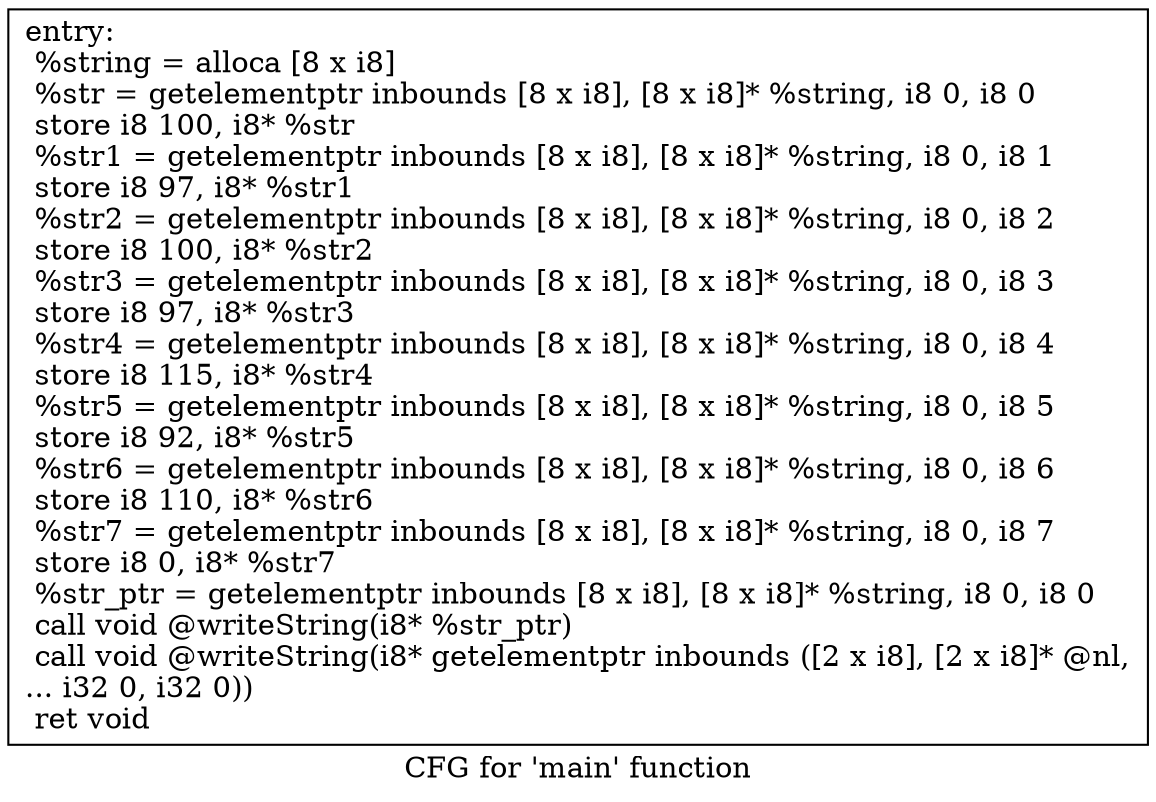 digraph "CFG for 'main' function" {
	label="CFG for 'main' function";

	Node0xe425d0 [shape=record,label="{entry:\l  %string = alloca [8 x i8]\l  %str = getelementptr inbounds [8 x i8], [8 x i8]* %string, i8 0, i8 0\l  store i8 100, i8* %str\l  %str1 = getelementptr inbounds [8 x i8], [8 x i8]* %string, i8 0, i8 1\l  store i8 97, i8* %str1\l  %str2 = getelementptr inbounds [8 x i8], [8 x i8]* %string, i8 0, i8 2\l  store i8 100, i8* %str2\l  %str3 = getelementptr inbounds [8 x i8], [8 x i8]* %string, i8 0, i8 3\l  store i8 97, i8* %str3\l  %str4 = getelementptr inbounds [8 x i8], [8 x i8]* %string, i8 0, i8 4\l  store i8 115, i8* %str4\l  %str5 = getelementptr inbounds [8 x i8], [8 x i8]* %string, i8 0, i8 5\l  store i8 92, i8* %str5\l  %str6 = getelementptr inbounds [8 x i8], [8 x i8]* %string, i8 0, i8 6\l  store i8 110, i8* %str6\l  %str7 = getelementptr inbounds [8 x i8], [8 x i8]* %string, i8 0, i8 7\l  store i8 0, i8* %str7\l  %str_ptr = getelementptr inbounds [8 x i8], [8 x i8]* %string, i8 0, i8 0\l  call void @writeString(i8* %str_ptr)\l  call void @writeString(i8* getelementptr inbounds ([2 x i8], [2 x i8]* @nl,\l... i32 0, i32 0))\l  ret void\l}"];
}
